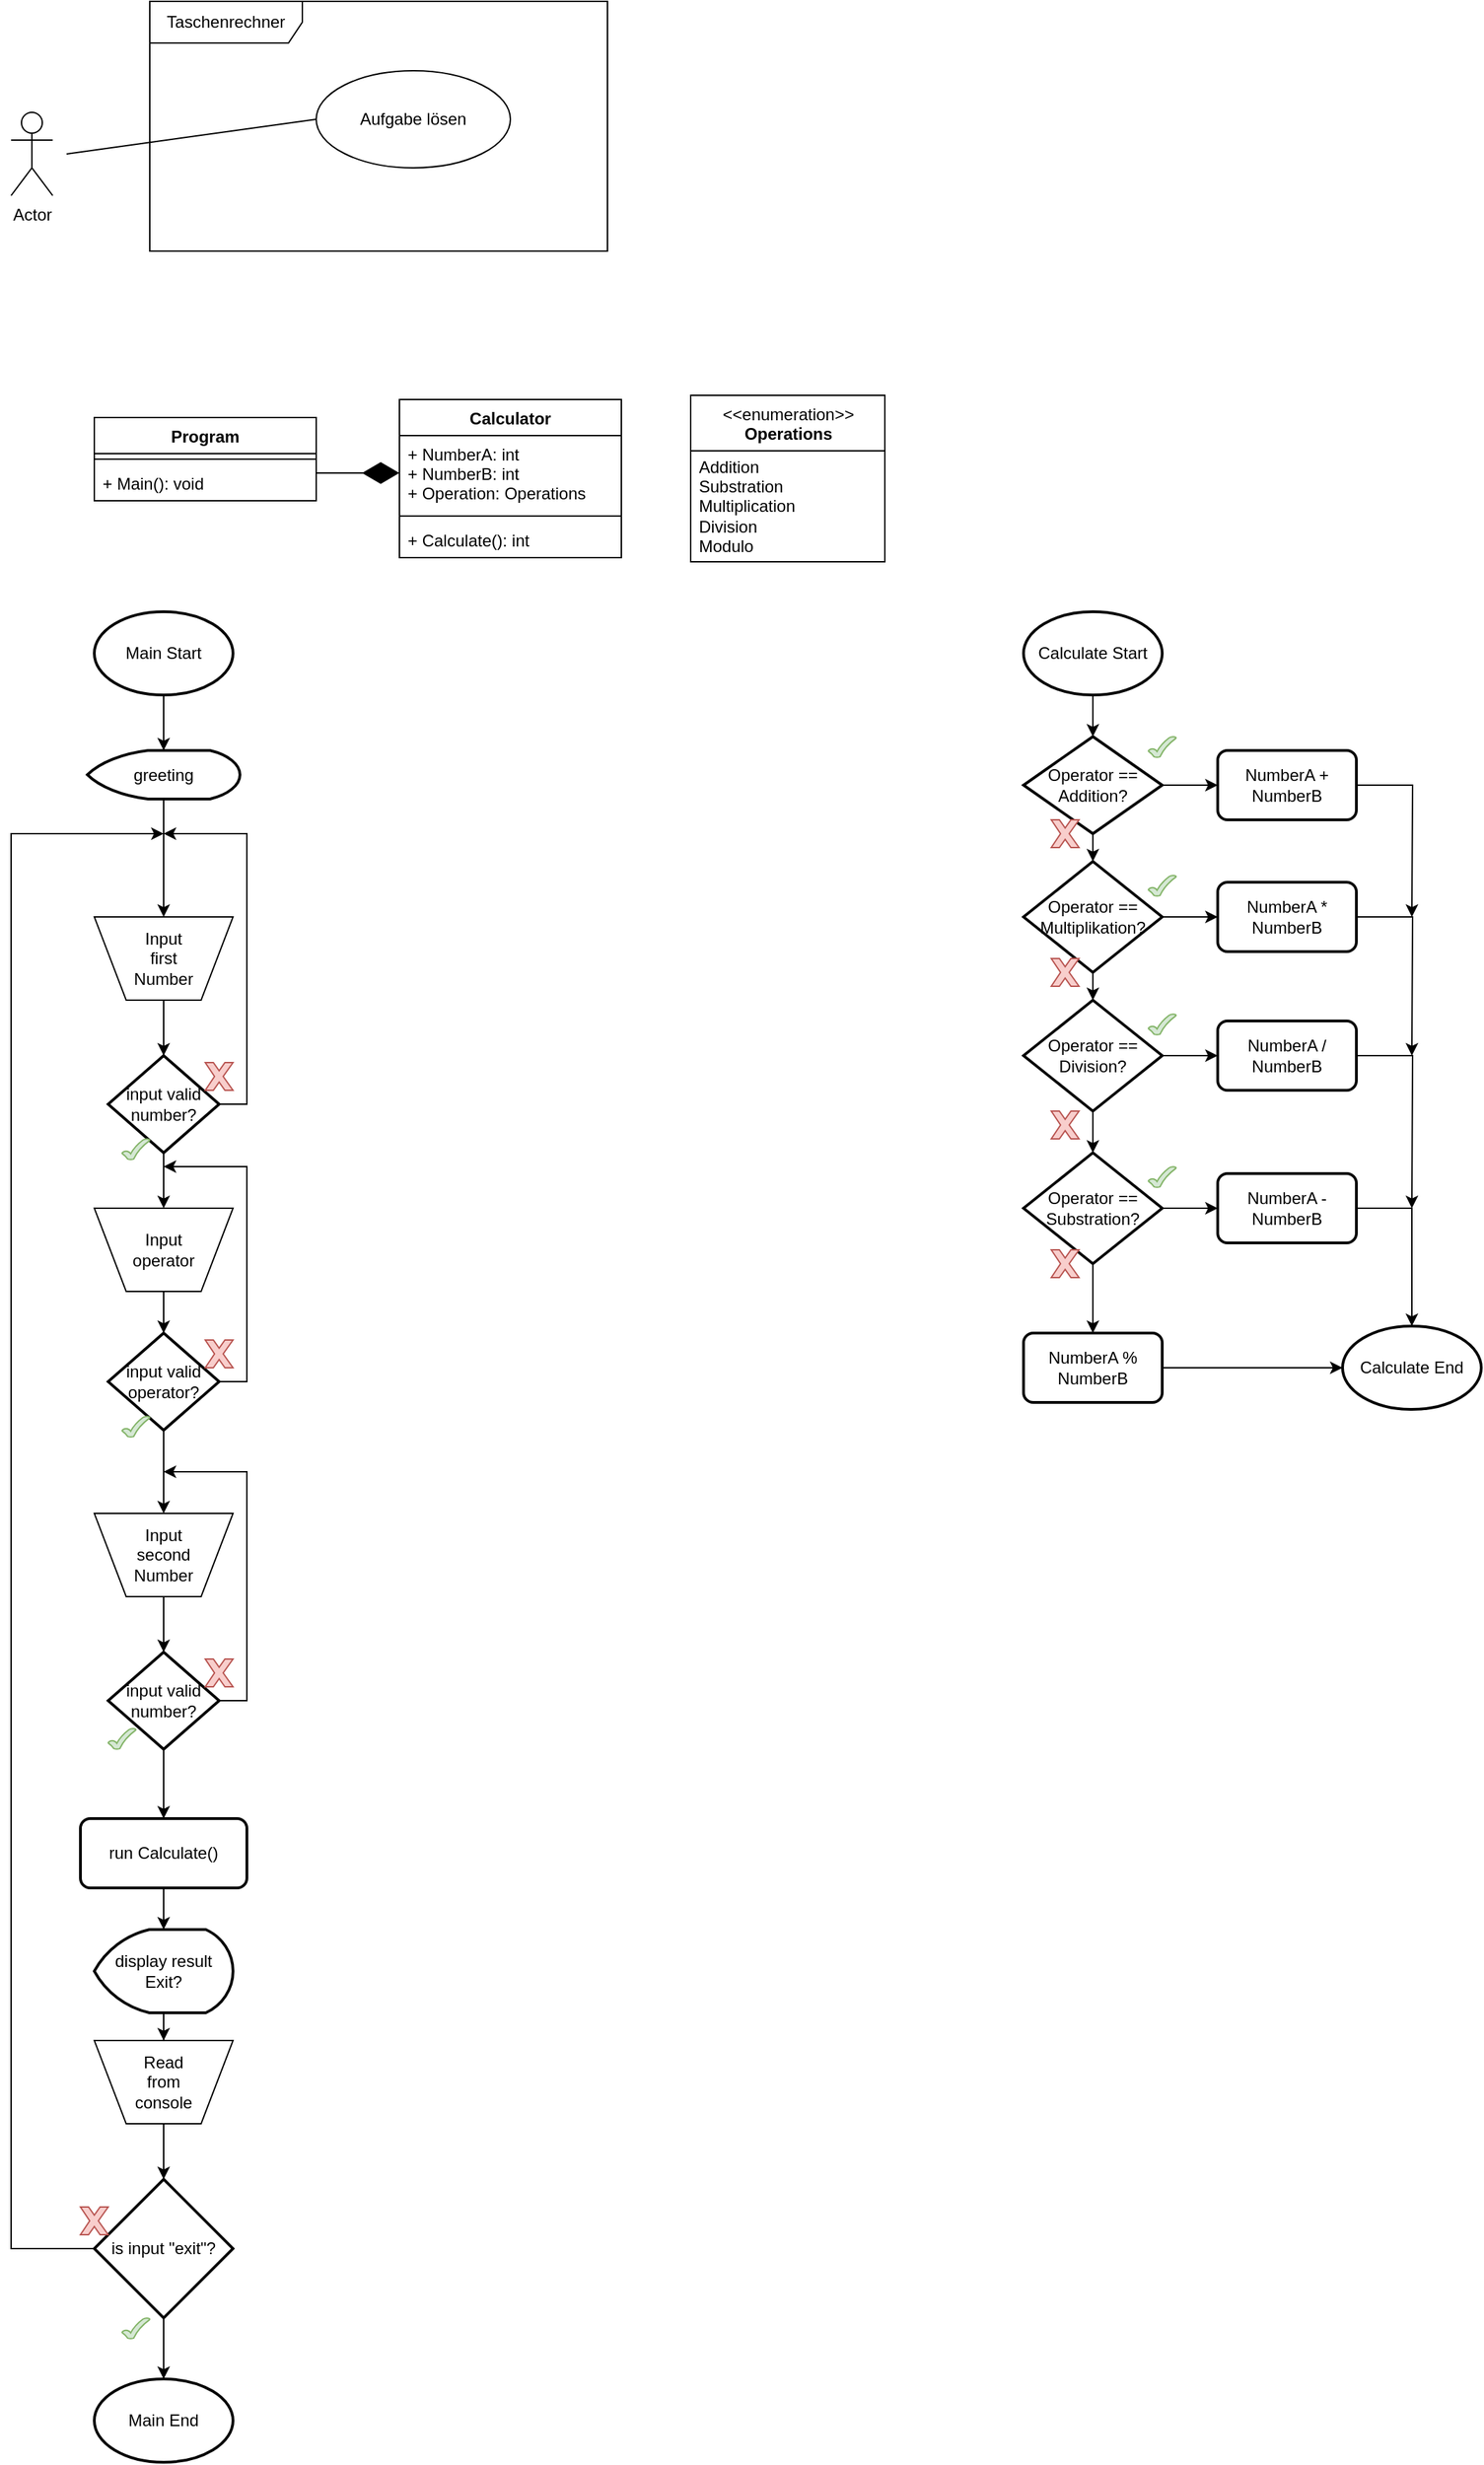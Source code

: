 <mxfile version="13.9.2"><diagram id="DN5PnQtgJyvdgQHEVj00" name="Page-1"><mxGraphModel dx="1422" dy="838" grid="1" gridSize="10" guides="1" tooltips="1" connect="1" arrows="1" fold="1" page="1" pageScale="1" pageWidth="827" pageHeight="1169" math="0" shadow="0"><root><mxCell id="0"/><mxCell id="1" parent="0"/><mxCell id="15TJ5URGpoKuPZ21Jor3-1" value="Taschenrechner" style="shape=umlFrame;whiteSpace=wrap;html=1;width=110;height=30;" vertex="1" parent="1"><mxGeometry x="270" y="40" width="330" height="180" as="geometry"/></mxCell><mxCell id="15TJ5URGpoKuPZ21Jor3-2" value="Actor" style="shape=umlActor;verticalLabelPosition=bottom;verticalAlign=top;html=1;" vertex="1" parent="1"><mxGeometry x="170" y="120" width="30" height="60" as="geometry"/></mxCell><mxCell id="15TJ5URGpoKuPZ21Jor3-3" value="Aufgabe lösen" style="ellipse;whiteSpace=wrap;html=1;" vertex="1" parent="1"><mxGeometry x="390" y="90" width="140" height="70" as="geometry"/></mxCell><mxCell id="15TJ5URGpoKuPZ21Jor3-4" value="" style="endArrow=none;html=1;entryX=0;entryY=0.5;entryDx=0;entryDy=0;" edge="1" parent="1" target="15TJ5URGpoKuPZ21Jor3-3"><mxGeometry width="50" height="50" relative="1" as="geometry"><mxPoint x="210" y="150" as="sourcePoint"/><mxPoint x="530" y="250" as="targetPoint"/></mxGeometry></mxCell><mxCell id="15TJ5URGpoKuPZ21Jor3-5" value="Program" style="swimlane;fontStyle=1;align=center;verticalAlign=top;childLayout=stackLayout;horizontal=1;startSize=26;horizontalStack=0;resizeParent=1;resizeParentMax=0;resizeLast=0;collapsible=1;marginBottom=0;" vertex="1" parent="1"><mxGeometry x="230" y="340" width="160" height="60" as="geometry"/></mxCell><mxCell id="15TJ5URGpoKuPZ21Jor3-7" value="" style="line;strokeWidth=1;fillColor=none;align=left;verticalAlign=middle;spacingTop=-1;spacingLeft=3;spacingRight=3;rotatable=0;labelPosition=right;points=[];portConstraint=eastwest;" vertex="1" parent="15TJ5URGpoKuPZ21Jor3-5"><mxGeometry y="26" width="160" height="8" as="geometry"/></mxCell><mxCell id="15TJ5URGpoKuPZ21Jor3-8" value="+ Main(): void" style="text;strokeColor=none;fillColor=none;align=left;verticalAlign=top;spacingLeft=4;spacingRight=4;overflow=hidden;rotatable=0;points=[[0,0.5],[1,0.5]];portConstraint=eastwest;" vertex="1" parent="15TJ5URGpoKuPZ21Jor3-5"><mxGeometry y="34" width="160" height="26" as="geometry"/></mxCell><mxCell id="15TJ5URGpoKuPZ21Jor3-9" value="Calculator" style="swimlane;fontStyle=1;align=center;verticalAlign=top;childLayout=stackLayout;horizontal=1;startSize=26;horizontalStack=0;resizeParent=1;resizeParentMax=0;resizeLast=0;collapsible=1;marginBottom=0;" vertex="1" parent="1"><mxGeometry x="450" y="327" width="160" height="114" as="geometry"/></mxCell><mxCell id="15TJ5URGpoKuPZ21Jor3-10" value="+ NumberA: int&#xA;+ NumberB: int&#xA;+ Operation: Operations" style="text;strokeColor=none;fillColor=none;align=left;verticalAlign=top;spacingLeft=4;spacingRight=4;overflow=hidden;rotatable=0;points=[[0,0.5],[1,0.5]];portConstraint=eastwest;" vertex="1" parent="15TJ5URGpoKuPZ21Jor3-9"><mxGeometry y="26" width="160" height="54" as="geometry"/></mxCell><mxCell id="15TJ5URGpoKuPZ21Jor3-11" value="" style="line;strokeWidth=1;fillColor=none;align=left;verticalAlign=middle;spacingTop=-1;spacingLeft=3;spacingRight=3;rotatable=0;labelPosition=right;points=[];portConstraint=eastwest;" vertex="1" parent="15TJ5URGpoKuPZ21Jor3-9"><mxGeometry y="80" width="160" height="8" as="geometry"/></mxCell><mxCell id="15TJ5URGpoKuPZ21Jor3-12" value="+ Calculate(): int" style="text;strokeColor=none;fillColor=none;align=left;verticalAlign=top;spacingLeft=4;spacingRight=4;overflow=hidden;rotatable=0;points=[[0,0.5],[1,0.5]];portConstraint=eastwest;" vertex="1" parent="15TJ5URGpoKuPZ21Jor3-9"><mxGeometry y="88" width="160" height="26" as="geometry"/></mxCell><mxCell id="15TJ5URGpoKuPZ21Jor3-13" value="&amp;lt;&amp;lt;enumeration&amp;gt;&amp;gt;&lt;br&gt;&lt;b&gt;Operations&lt;/b&gt;" style="swimlane;fontStyle=0;align=center;verticalAlign=top;childLayout=stackLayout;horizontal=1;startSize=40;horizontalStack=0;resizeParent=1;resizeParentMax=0;resizeLast=0;collapsible=0;marginBottom=0;html=1;" vertex="1" parent="1"><mxGeometry x="660" y="324" width="140" height="120" as="geometry"/></mxCell><mxCell id="15TJ5URGpoKuPZ21Jor3-14" value="&lt;div&gt;Addition&lt;/div&gt;&lt;div&gt;Substration&lt;/div&gt;&lt;div&gt;Multiplication&lt;/div&gt;&lt;div&gt;Division&lt;/div&gt;&lt;div&gt;Modulo&lt;br&gt;&lt;/div&gt;" style="text;html=1;strokeColor=none;fillColor=none;align=left;verticalAlign=middle;spacingLeft=4;spacingRight=4;overflow=hidden;rotatable=0;points=[[0,0.5],[1,0.5]];portConstraint=eastwest;" vertex="1" parent="15TJ5URGpoKuPZ21Jor3-13"><mxGeometry y="40" width="140" height="80" as="geometry"/></mxCell><mxCell id="15TJ5URGpoKuPZ21Jor3-15" value="" style="endArrow=diamondThin;endFill=1;endSize=24;html=1;" edge="1" parent="1"><mxGeometry width="160" relative="1" as="geometry"><mxPoint x="390" y="380" as="sourcePoint"/><mxPoint x="450" y="380" as="targetPoint"/></mxGeometry></mxCell><mxCell id="15TJ5URGpoKuPZ21Jor3-16" value="Main Start" style="strokeWidth=2;html=1;shape=mxgraph.flowchart.start_1;whiteSpace=wrap;" vertex="1" parent="1"><mxGeometry x="230" y="480" width="100" height="60" as="geometry"/></mxCell><mxCell id="15TJ5URGpoKuPZ21Jor3-17" value="Main End" style="strokeWidth=2;html=1;shape=mxgraph.flowchart.start_1;whiteSpace=wrap;" vertex="1" parent="1"><mxGeometry x="230" y="1754" width="100" height="60" as="geometry"/></mxCell><mxCell id="15TJ5URGpoKuPZ21Jor3-22" style="edgeStyle=orthogonalEdgeStyle;rounded=0;orthogonalLoop=1;jettySize=auto;html=1;entryX=0.5;entryY=0;entryDx=0;entryDy=0;" edge="1" parent="1" source="15TJ5URGpoKuPZ21Jor3-18" target="15TJ5URGpoKuPZ21Jor3-20"><mxGeometry relative="1" as="geometry"/></mxCell><mxCell id="15TJ5URGpoKuPZ21Jor3-18" value="greeting" style="strokeWidth=2;html=1;shape=mxgraph.flowchart.display;whiteSpace=wrap;" vertex="1" parent="1"><mxGeometry x="225" y="580" width="110" height="35" as="geometry"/></mxCell><mxCell id="15TJ5URGpoKuPZ21Jor3-19" value="" style="endArrow=classic;html=1;exitX=0.5;exitY=1;exitDx=0;exitDy=0;exitPerimeter=0;entryX=0.5;entryY=0;entryDx=0;entryDy=0;entryPerimeter=0;" edge="1" parent="1" source="15TJ5URGpoKuPZ21Jor3-16" target="15TJ5URGpoKuPZ21Jor3-18"><mxGeometry width="50" height="50" relative="1" as="geometry"><mxPoint x="460" y="660" as="sourcePoint"/><mxPoint x="510" y="610" as="targetPoint"/></mxGeometry></mxCell><mxCell id="15TJ5URGpoKuPZ21Jor3-78" style="edgeStyle=orthogonalEdgeStyle;rounded=0;orthogonalLoop=1;jettySize=auto;html=1;exitX=0.5;exitY=1;exitDx=0;exitDy=0;entryX=0.5;entryY=0;entryDx=0;entryDy=0;entryPerimeter=0;" edge="1" parent="1" source="15TJ5URGpoKuPZ21Jor3-20" target="15TJ5URGpoKuPZ21Jor3-72"><mxGeometry relative="1" as="geometry"/></mxCell><mxCell id="15TJ5URGpoKuPZ21Jor3-20" value="" style="verticalLabelPosition=bottom;verticalAlign=top;html=1;shape=trapezoid;perimeter=trapezoidPerimeter;whiteSpace=wrap;size=0.23;arcSize=10;flipV=1;" vertex="1" parent="1"><mxGeometry x="230" y="700" width="100" height="60" as="geometry"/></mxCell><mxCell id="15TJ5URGpoKuPZ21Jor3-21" value="Input first Number" style="text;html=1;strokeColor=none;fillColor=none;align=center;verticalAlign=middle;whiteSpace=wrap;rounded=0;" vertex="1" parent="1"><mxGeometry x="260" y="720" width="40" height="20" as="geometry"/></mxCell><mxCell id="15TJ5URGpoKuPZ21Jor3-83" style="edgeStyle=orthogonalEdgeStyle;rounded=0;orthogonalLoop=1;jettySize=auto;html=1;exitX=0.5;exitY=1;exitDx=0;exitDy=0;entryX=0.5;entryY=0;entryDx=0;entryDy=0;entryPerimeter=0;" edge="1" parent="1" source="15TJ5URGpoKuPZ21Jor3-25" target="15TJ5URGpoKuPZ21Jor3-80"><mxGeometry relative="1" as="geometry"/></mxCell><mxCell id="15TJ5URGpoKuPZ21Jor3-25" value="" style="verticalLabelPosition=bottom;verticalAlign=top;html=1;shape=trapezoid;perimeter=trapezoidPerimeter;whiteSpace=wrap;size=0.23;arcSize=10;flipV=1;" vertex="1" parent="1"><mxGeometry x="230" y="910" width="100" height="60" as="geometry"/></mxCell><mxCell id="15TJ5URGpoKuPZ21Jor3-26" value="&lt;div&gt;Input operator&lt;/div&gt;" style="text;html=1;strokeColor=none;fillColor=none;align=center;verticalAlign=middle;whiteSpace=wrap;rounded=0;" vertex="1" parent="1"><mxGeometry x="260" y="930" width="40" height="20" as="geometry"/></mxCell><mxCell id="15TJ5URGpoKuPZ21Jor3-32" style="edgeStyle=orthogonalEdgeStyle;rounded=0;orthogonalLoop=1;jettySize=auto;html=1;exitX=0.5;exitY=1;exitDx=0;exitDy=0;entryX=0.5;entryY=0;entryDx=0;entryDy=0;entryPerimeter=0;" edge="1" parent="1" source="15TJ5URGpoKuPZ21Jor3-29" target="15TJ5URGpoKuPZ21Jor3-31"><mxGeometry relative="1" as="geometry"/></mxCell><mxCell id="15TJ5URGpoKuPZ21Jor3-29" value="run Calculate()" style="rounded=1;whiteSpace=wrap;html=1;absoluteArcSize=1;arcSize=14;strokeWidth=2;" vertex="1" parent="1"><mxGeometry x="220" y="1350" width="120" height="50" as="geometry"/></mxCell><mxCell id="15TJ5URGpoKuPZ21Jor3-97" style="edgeStyle=orthogonalEdgeStyle;rounded=0;orthogonalLoop=1;jettySize=auto;html=1;exitX=0.5;exitY=1;exitDx=0;exitDy=0;exitPerimeter=0;" edge="1" parent="1" source="15TJ5URGpoKuPZ21Jor3-31" target="15TJ5URGpoKuPZ21Jor3-95"><mxGeometry relative="1" as="geometry"/></mxCell><mxCell id="15TJ5URGpoKuPZ21Jor3-31" value="&lt;div&gt;display result&lt;/div&gt;&lt;div&gt;Exit?&lt;/div&gt;" style="strokeWidth=2;html=1;shape=mxgraph.flowchart.display;whiteSpace=wrap;" vertex="1" parent="1"><mxGeometry x="230" y="1430" width="100" height="60" as="geometry"/></mxCell><mxCell id="15TJ5URGpoKuPZ21Jor3-36" style="edgeStyle=orthogonalEdgeStyle;rounded=0;orthogonalLoop=1;jettySize=auto;html=1;exitX=0.5;exitY=1;exitDx=0;exitDy=0;exitPerimeter=0;entryX=0.5;entryY=0;entryDx=0;entryDy=0;entryPerimeter=0;" edge="1" parent="1" source="15TJ5URGpoKuPZ21Jor3-34" target="15TJ5URGpoKuPZ21Jor3-35"><mxGeometry relative="1" as="geometry"/></mxCell><mxCell id="15TJ5URGpoKuPZ21Jor3-34" value="Calculate Start" style="strokeWidth=2;html=1;shape=mxgraph.flowchart.start_1;whiteSpace=wrap;" vertex="1" parent="1"><mxGeometry x="900" y="480" width="100" height="60" as="geometry"/></mxCell><mxCell id="15TJ5URGpoKuPZ21Jor3-42" style="edgeStyle=orthogonalEdgeStyle;rounded=0;orthogonalLoop=1;jettySize=auto;html=1;exitX=0.5;exitY=1;exitDx=0;exitDy=0;exitPerimeter=0;entryX=0.5;entryY=0;entryDx=0;entryDy=0;entryPerimeter=0;" edge="1" parent="1" source="15TJ5URGpoKuPZ21Jor3-35" target="15TJ5URGpoKuPZ21Jor3-38"><mxGeometry relative="1" as="geometry"/></mxCell><mxCell id="15TJ5URGpoKuPZ21Jor3-57" style="edgeStyle=orthogonalEdgeStyle;rounded=0;orthogonalLoop=1;jettySize=auto;html=1;exitX=1;exitY=0.5;exitDx=0;exitDy=0;exitPerimeter=0;entryX=0;entryY=0.5;entryDx=0;entryDy=0;" edge="1" parent="1" source="15TJ5URGpoKuPZ21Jor3-35" target="15TJ5URGpoKuPZ21Jor3-56"><mxGeometry relative="1" as="geometry"/></mxCell><mxCell id="15TJ5URGpoKuPZ21Jor3-35" value="Operator == Addition?" style="strokeWidth=2;html=1;shape=mxgraph.flowchart.decision;whiteSpace=wrap;" vertex="1" parent="1"><mxGeometry x="900" y="570" width="100" height="70" as="geometry"/></mxCell><mxCell id="15TJ5URGpoKuPZ21Jor3-43" style="edgeStyle=orthogonalEdgeStyle;rounded=0;orthogonalLoop=1;jettySize=auto;html=1;exitX=0.5;exitY=1;exitDx=0;exitDy=0;exitPerimeter=0;entryX=0.5;entryY=0;entryDx=0;entryDy=0;entryPerimeter=0;" edge="1" parent="1" source="15TJ5URGpoKuPZ21Jor3-38" target="15TJ5URGpoKuPZ21Jor3-39"><mxGeometry relative="1" as="geometry"/></mxCell><mxCell id="15TJ5URGpoKuPZ21Jor3-61" style="edgeStyle=orthogonalEdgeStyle;rounded=0;orthogonalLoop=1;jettySize=auto;html=1;exitX=1;exitY=0.5;exitDx=0;exitDy=0;exitPerimeter=0;entryX=0;entryY=0.5;entryDx=0;entryDy=0;" edge="1" parent="1" source="15TJ5URGpoKuPZ21Jor3-38" target="15TJ5URGpoKuPZ21Jor3-54"><mxGeometry relative="1" as="geometry"/></mxCell><mxCell id="15TJ5URGpoKuPZ21Jor3-38" value="Operator == Multiplikation?" style="strokeWidth=2;html=1;shape=mxgraph.flowchart.decision;whiteSpace=wrap;" vertex="1" parent="1"><mxGeometry x="900" y="660" width="100" height="80" as="geometry"/></mxCell><mxCell id="15TJ5URGpoKuPZ21Jor3-44" style="edgeStyle=orthogonalEdgeStyle;rounded=0;orthogonalLoop=1;jettySize=auto;html=1;exitX=0.5;exitY=1;exitDx=0;exitDy=0;exitPerimeter=0;entryX=0.5;entryY=0;entryDx=0;entryDy=0;entryPerimeter=0;" edge="1" parent="1" source="15TJ5URGpoKuPZ21Jor3-39" target="15TJ5URGpoKuPZ21Jor3-40"><mxGeometry relative="1" as="geometry"/></mxCell><mxCell id="15TJ5URGpoKuPZ21Jor3-62" style="edgeStyle=orthogonalEdgeStyle;rounded=0;orthogonalLoop=1;jettySize=auto;html=1;exitX=1;exitY=0.5;exitDx=0;exitDy=0;exitPerimeter=0;entryX=0;entryY=0.5;entryDx=0;entryDy=0;" edge="1" parent="1" source="15TJ5URGpoKuPZ21Jor3-39" target="15TJ5URGpoKuPZ21Jor3-58"><mxGeometry relative="1" as="geometry"/></mxCell><mxCell id="15TJ5URGpoKuPZ21Jor3-39" value="Operator == Division?" style="strokeWidth=2;html=1;shape=mxgraph.flowchart.decision;whiteSpace=wrap;" vertex="1" parent="1"><mxGeometry x="900" y="760" width="100" height="80" as="geometry"/></mxCell><mxCell id="15TJ5URGpoKuPZ21Jor3-63" style="edgeStyle=orthogonalEdgeStyle;rounded=0;orthogonalLoop=1;jettySize=auto;html=1;exitX=1;exitY=0.5;exitDx=0;exitDy=0;exitPerimeter=0;entryX=0;entryY=0.5;entryDx=0;entryDy=0;" edge="1" parent="1" source="15TJ5URGpoKuPZ21Jor3-40" target="15TJ5URGpoKuPZ21Jor3-59"><mxGeometry relative="1" as="geometry"/></mxCell><mxCell id="15TJ5URGpoKuPZ21Jor3-64" style="edgeStyle=orthogonalEdgeStyle;rounded=0;orthogonalLoop=1;jettySize=auto;html=1;exitX=0.5;exitY=1;exitDx=0;exitDy=0;exitPerimeter=0;entryX=0.5;entryY=0;entryDx=0;entryDy=0;" edge="1" parent="1" source="15TJ5URGpoKuPZ21Jor3-40" target="15TJ5URGpoKuPZ21Jor3-60"><mxGeometry relative="1" as="geometry"/></mxCell><mxCell id="15TJ5URGpoKuPZ21Jor3-40" value="Operator == Substration?" style="strokeWidth=2;html=1;shape=mxgraph.flowchart.decision;whiteSpace=wrap;" vertex="1" parent="1"><mxGeometry x="900" y="870" width="100" height="80" as="geometry"/></mxCell><mxCell id="15TJ5URGpoKuPZ21Jor3-45" value="" style="verticalLabelPosition=bottom;verticalAlign=top;html=1;shape=mxgraph.basic.tick;fillColor=#d5e8d4;strokeColor=#82b366;" vertex="1" parent="1"><mxGeometry x="990" y="570" width="20" height="15" as="geometry"/></mxCell><mxCell id="15TJ5URGpoKuPZ21Jor3-46" value="" style="verticalLabelPosition=bottom;verticalAlign=top;html=1;shape=mxgraph.basic.tick;fillColor=#d5e8d4;strokeColor=#82b366;" vertex="1" parent="1"><mxGeometry x="990" y="670" width="20" height="15" as="geometry"/></mxCell><mxCell id="15TJ5URGpoKuPZ21Jor3-47" value="" style="verticalLabelPosition=bottom;verticalAlign=top;html=1;shape=mxgraph.basic.tick;fillColor=#d5e8d4;strokeColor=#82b366;" vertex="1" parent="1"><mxGeometry x="990" y="770" width="20" height="15" as="geometry"/></mxCell><mxCell id="15TJ5URGpoKuPZ21Jor3-48" value="" style="verticalLabelPosition=bottom;verticalAlign=top;html=1;shape=mxgraph.basic.tick;fillColor=#d5e8d4;strokeColor=#82b366;" vertex="1" parent="1"><mxGeometry x="990" y="880" width="20" height="15" as="geometry"/></mxCell><mxCell id="15TJ5URGpoKuPZ21Jor3-49" value="" style="verticalLabelPosition=bottom;verticalAlign=top;html=1;shape=mxgraph.basic.x;fillColor=#f8cecc;strokeColor=#b85450;" vertex="1" parent="1"><mxGeometry x="920" y="630" width="20" height="20" as="geometry"/></mxCell><mxCell id="15TJ5URGpoKuPZ21Jor3-50" value="" style="verticalLabelPosition=bottom;verticalAlign=top;html=1;shape=mxgraph.basic.x;fillColor=#f8cecc;strokeColor=#b85450;" vertex="1" parent="1"><mxGeometry x="920" y="730" width="20" height="20" as="geometry"/></mxCell><mxCell id="15TJ5URGpoKuPZ21Jor3-51" value="" style="verticalLabelPosition=bottom;verticalAlign=top;html=1;shape=mxgraph.basic.x;fillColor=#f8cecc;strokeColor=#b85450;" vertex="1" parent="1"><mxGeometry x="920" y="840" width="20" height="20" as="geometry"/></mxCell><mxCell id="15TJ5URGpoKuPZ21Jor3-52" value="" style="verticalLabelPosition=bottom;verticalAlign=top;html=1;shape=mxgraph.basic.x;fillColor=#f8cecc;strokeColor=#b85450;" vertex="1" parent="1"><mxGeometry x="920" y="940" width="20" height="20" as="geometry"/></mxCell><mxCell id="15TJ5URGpoKuPZ21Jor3-68" style="edgeStyle=orthogonalEdgeStyle;rounded=0;orthogonalLoop=1;jettySize=auto;html=1;exitX=1;exitY=0.5;exitDx=0;exitDy=0;" edge="1" parent="1" source="15TJ5URGpoKuPZ21Jor3-54"><mxGeometry relative="1" as="geometry"><mxPoint x="1180" y="800" as="targetPoint"/></mxGeometry></mxCell><mxCell id="15TJ5URGpoKuPZ21Jor3-54" value="NumberA * NumberB" style="rounded=1;whiteSpace=wrap;html=1;absoluteArcSize=1;arcSize=14;strokeWidth=2;" vertex="1" parent="1"><mxGeometry x="1040" y="675" width="100" height="50" as="geometry"/></mxCell><mxCell id="15TJ5URGpoKuPZ21Jor3-67" style="edgeStyle=orthogonalEdgeStyle;rounded=0;orthogonalLoop=1;jettySize=auto;html=1;exitX=1;exitY=0.5;exitDx=0;exitDy=0;" edge="1" parent="1" source="15TJ5URGpoKuPZ21Jor3-56"><mxGeometry relative="1" as="geometry"><mxPoint x="1180" y="700" as="targetPoint"/></mxGeometry></mxCell><mxCell id="15TJ5URGpoKuPZ21Jor3-56" value="NumberA + NumberB" style="rounded=1;whiteSpace=wrap;html=1;absoluteArcSize=1;arcSize=14;strokeWidth=2;" vertex="1" parent="1"><mxGeometry x="1040" y="580" width="100" height="50" as="geometry"/></mxCell><mxCell id="15TJ5URGpoKuPZ21Jor3-69" style="edgeStyle=orthogonalEdgeStyle;rounded=0;orthogonalLoop=1;jettySize=auto;html=1;exitX=1;exitY=0.5;exitDx=0;exitDy=0;" edge="1" parent="1" source="15TJ5URGpoKuPZ21Jor3-58"><mxGeometry relative="1" as="geometry"><mxPoint x="1180" y="910" as="targetPoint"/></mxGeometry></mxCell><mxCell id="15TJ5URGpoKuPZ21Jor3-58" value="NumberA / NumberB" style="rounded=1;whiteSpace=wrap;html=1;absoluteArcSize=1;arcSize=14;strokeWidth=2;" vertex="1" parent="1"><mxGeometry x="1040" y="775" width="100" height="50" as="geometry"/></mxCell><mxCell id="15TJ5URGpoKuPZ21Jor3-70" style="edgeStyle=orthogonalEdgeStyle;rounded=0;orthogonalLoop=1;jettySize=auto;html=1;exitX=1;exitY=0.5;exitDx=0;exitDy=0;entryX=0.5;entryY=0;entryDx=0;entryDy=0;entryPerimeter=0;" edge="1" parent="1" source="15TJ5URGpoKuPZ21Jor3-59" target="15TJ5URGpoKuPZ21Jor3-66"><mxGeometry relative="1" as="geometry"><mxPoint x="1180" y="1010" as="targetPoint"/></mxGeometry></mxCell><mxCell id="15TJ5URGpoKuPZ21Jor3-59" value="NumberA - NumberB" style="rounded=1;whiteSpace=wrap;html=1;absoluteArcSize=1;arcSize=14;strokeWidth=2;" vertex="1" parent="1"><mxGeometry x="1040" y="885" width="100" height="50" as="geometry"/></mxCell><mxCell id="15TJ5URGpoKuPZ21Jor3-71" style="edgeStyle=orthogonalEdgeStyle;rounded=0;orthogonalLoop=1;jettySize=auto;html=1;exitX=1;exitY=0.5;exitDx=0;exitDy=0;entryX=0;entryY=0.5;entryDx=0;entryDy=0;entryPerimeter=0;" edge="1" parent="1" source="15TJ5URGpoKuPZ21Jor3-60" target="15TJ5URGpoKuPZ21Jor3-66"><mxGeometry relative="1" as="geometry"/></mxCell><mxCell id="15TJ5URGpoKuPZ21Jor3-60" value="NumberA % NumberB" style="rounded=1;whiteSpace=wrap;html=1;absoluteArcSize=1;arcSize=14;strokeWidth=2;" vertex="1" parent="1"><mxGeometry x="900" y="1000" width="100" height="50" as="geometry"/></mxCell><mxCell id="15TJ5URGpoKuPZ21Jor3-66" value="Calculate End" style="strokeWidth=2;html=1;shape=mxgraph.flowchart.start_1;whiteSpace=wrap;" vertex="1" parent="1"><mxGeometry x="1130" y="995" width="100" height="60" as="geometry"/></mxCell><mxCell id="15TJ5URGpoKuPZ21Jor3-77" style="edgeStyle=orthogonalEdgeStyle;rounded=0;orthogonalLoop=1;jettySize=auto;html=1;exitX=1;exitY=0.5;exitDx=0;exitDy=0;exitPerimeter=0;" edge="1" parent="1" source="15TJ5URGpoKuPZ21Jor3-72"><mxGeometry relative="1" as="geometry"><mxPoint x="280" y="640" as="targetPoint"/><Array as="points"><mxPoint x="340" y="835"/><mxPoint x="340" y="640"/><mxPoint x="300" y="640"/></Array></mxGeometry></mxCell><mxCell id="15TJ5URGpoKuPZ21Jor3-79" style="edgeStyle=orthogonalEdgeStyle;rounded=0;orthogonalLoop=1;jettySize=auto;html=1;exitX=0.5;exitY=1;exitDx=0;exitDy=0;exitPerimeter=0;entryX=0.5;entryY=0;entryDx=0;entryDy=0;" edge="1" parent="1" source="15TJ5URGpoKuPZ21Jor3-72" target="15TJ5URGpoKuPZ21Jor3-25"><mxGeometry relative="1" as="geometry"/></mxCell><mxCell id="15TJ5URGpoKuPZ21Jor3-72" value="input valid number?" style="strokeWidth=2;html=1;shape=mxgraph.flowchart.decision;whiteSpace=wrap;" vertex="1" parent="1"><mxGeometry x="240" y="800" width="80" height="70" as="geometry"/></mxCell><mxCell id="15TJ5URGpoKuPZ21Jor3-73" value="" style="verticalLabelPosition=bottom;verticalAlign=top;html=1;shape=mxgraph.basic.tick;fillColor=#d5e8d4;strokeColor=#82b366;" vertex="1" parent="1"><mxGeometry x="250" y="860" width="20" height="15" as="geometry"/></mxCell><mxCell id="15TJ5URGpoKuPZ21Jor3-74" value="" style="verticalLabelPosition=bottom;verticalAlign=top;html=1;shape=mxgraph.basic.x;fillColor=#f8cecc;strokeColor=#b85450;" vertex="1" parent="1"><mxGeometry x="310" y="805" width="20" height="20" as="geometry"/></mxCell><mxCell id="15TJ5URGpoKuPZ21Jor3-84" style="edgeStyle=orthogonalEdgeStyle;rounded=0;orthogonalLoop=1;jettySize=auto;html=1;exitX=1;exitY=0.5;exitDx=0;exitDy=0;exitPerimeter=0;" edge="1" parent="1" source="15TJ5URGpoKuPZ21Jor3-80"><mxGeometry relative="1" as="geometry"><mxPoint x="280" y="880" as="targetPoint"/><Array as="points"><mxPoint x="340" y="1035"/><mxPoint x="340" y="880"/><mxPoint x="310" y="880"/></Array></mxGeometry></mxCell><mxCell id="15TJ5URGpoKuPZ21Jor3-91" style="edgeStyle=orthogonalEdgeStyle;rounded=0;orthogonalLoop=1;jettySize=auto;html=1;exitX=0.5;exitY=1;exitDx=0;exitDy=0;exitPerimeter=0;entryX=0.5;entryY=0;entryDx=0;entryDy=0;" edge="1" parent="1" source="15TJ5URGpoKuPZ21Jor3-80" target="15TJ5URGpoKuPZ21Jor3-86"><mxGeometry relative="1" as="geometry"/></mxCell><mxCell id="15TJ5URGpoKuPZ21Jor3-80" value="input valid operator?" style="strokeWidth=2;html=1;shape=mxgraph.flowchart.decision;whiteSpace=wrap;" vertex="1" parent="1"><mxGeometry x="240" y="1000" width="80" height="70" as="geometry"/></mxCell><mxCell id="15TJ5URGpoKuPZ21Jor3-81" value="" style="verticalLabelPosition=bottom;verticalAlign=top;html=1;shape=mxgraph.basic.tick;fillColor=#d5e8d4;strokeColor=#82b366;" vertex="1" parent="1"><mxGeometry x="250" y="1060" width="20" height="15" as="geometry"/></mxCell><mxCell id="15TJ5URGpoKuPZ21Jor3-82" value="" style="verticalLabelPosition=bottom;verticalAlign=top;html=1;shape=mxgraph.basic.x;fillColor=#f8cecc;strokeColor=#b85450;" vertex="1" parent="1"><mxGeometry x="310" y="1005" width="20" height="20" as="geometry"/></mxCell><mxCell id="15TJ5URGpoKuPZ21Jor3-85" style="edgeStyle=orthogonalEdgeStyle;rounded=0;orthogonalLoop=1;jettySize=auto;html=1;exitX=0.5;exitY=1;exitDx=0;exitDy=0;entryX=0.5;entryY=0;entryDx=0;entryDy=0;entryPerimeter=0;" edge="1" parent="1" source="15TJ5URGpoKuPZ21Jor3-86" target="15TJ5URGpoKuPZ21Jor3-89"><mxGeometry relative="1" as="geometry"/></mxCell><mxCell id="15TJ5URGpoKuPZ21Jor3-86" value="" style="verticalLabelPosition=bottom;verticalAlign=top;html=1;shape=trapezoid;perimeter=trapezoidPerimeter;whiteSpace=wrap;size=0.23;arcSize=10;flipV=1;" vertex="1" parent="1"><mxGeometry x="230" y="1130" width="100" height="60" as="geometry"/></mxCell><mxCell id="15TJ5URGpoKuPZ21Jor3-87" value="&lt;div&gt;Input second&lt;/div&gt;&lt;div&gt;Number&lt;/div&gt;" style="text;html=1;strokeColor=none;fillColor=none;align=center;verticalAlign=middle;whiteSpace=wrap;rounded=0;" vertex="1" parent="1"><mxGeometry x="260" y="1150" width="40" height="20" as="geometry"/></mxCell><mxCell id="15TJ5URGpoKuPZ21Jor3-88" style="edgeStyle=orthogonalEdgeStyle;rounded=0;orthogonalLoop=1;jettySize=auto;html=1;exitX=1;exitY=0.5;exitDx=0;exitDy=0;exitPerimeter=0;" edge="1" parent="1" source="15TJ5URGpoKuPZ21Jor3-89"><mxGeometry relative="1" as="geometry"><mxPoint x="280" y="1100" as="targetPoint"/><Array as="points"><mxPoint x="340" y="1265"/><mxPoint x="340" y="1100"/><mxPoint x="280" y="1100"/></Array></mxGeometry></mxCell><mxCell id="15TJ5URGpoKuPZ21Jor3-93" style="edgeStyle=orthogonalEdgeStyle;rounded=0;orthogonalLoop=1;jettySize=auto;html=1;exitX=0.5;exitY=1;exitDx=0;exitDy=0;exitPerimeter=0;entryX=0.5;entryY=0;entryDx=0;entryDy=0;" edge="1" parent="1" source="15TJ5URGpoKuPZ21Jor3-89" target="15TJ5URGpoKuPZ21Jor3-29"><mxGeometry relative="1" as="geometry"/></mxCell><mxCell id="15TJ5URGpoKuPZ21Jor3-89" value="input valid number?" style="strokeWidth=2;html=1;shape=mxgraph.flowchart.decision;whiteSpace=wrap;" vertex="1" parent="1"><mxGeometry x="240" y="1230" width="80" height="70" as="geometry"/></mxCell><mxCell id="15TJ5URGpoKuPZ21Jor3-90" value="" style="verticalLabelPosition=bottom;verticalAlign=top;html=1;shape=mxgraph.basic.x;fillColor=#f8cecc;strokeColor=#b85450;" vertex="1" parent="1"><mxGeometry x="310" y="1235" width="20" height="20" as="geometry"/></mxCell><mxCell id="15TJ5URGpoKuPZ21Jor3-92" value="" style="verticalLabelPosition=bottom;verticalAlign=top;html=1;shape=mxgraph.basic.tick;fillColor=#d5e8d4;strokeColor=#82b366;" vertex="1" parent="1"><mxGeometry x="240" y="1285" width="20" height="15" as="geometry"/></mxCell><mxCell id="15TJ5URGpoKuPZ21Jor3-99" style="edgeStyle=orthogonalEdgeStyle;rounded=0;orthogonalLoop=1;jettySize=auto;html=1;exitX=0.5;exitY=1;exitDx=0;exitDy=0;exitPerimeter=0;entryX=0.5;entryY=0;entryDx=0;entryDy=0;entryPerimeter=0;" edge="1" parent="1" source="15TJ5URGpoKuPZ21Jor3-94" target="15TJ5URGpoKuPZ21Jor3-17"><mxGeometry relative="1" as="geometry"/></mxCell><mxCell id="15TJ5URGpoKuPZ21Jor3-100" style="edgeStyle=orthogonalEdgeStyle;rounded=0;orthogonalLoop=1;jettySize=auto;html=1;exitX=0;exitY=0.5;exitDx=0;exitDy=0;exitPerimeter=0;" edge="1" parent="1" source="15TJ5URGpoKuPZ21Jor3-94"><mxGeometry relative="1" as="geometry"><mxPoint x="280" y="640" as="targetPoint"/><Array as="points"><mxPoint x="170" y="1660"/><mxPoint x="170" y="640"/></Array></mxGeometry></mxCell><mxCell id="15TJ5URGpoKuPZ21Jor3-94" value="is input &quot;exit&quot;?" style="strokeWidth=2;html=1;shape=mxgraph.flowchart.decision;whiteSpace=wrap;" vertex="1" parent="1"><mxGeometry x="230" y="1610" width="100" height="100" as="geometry"/></mxCell><mxCell id="15TJ5URGpoKuPZ21Jor3-98" style="edgeStyle=orthogonalEdgeStyle;rounded=0;orthogonalLoop=1;jettySize=auto;html=1;exitX=0.5;exitY=1;exitDx=0;exitDy=0;entryX=0.5;entryY=0;entryDx=0;entryDy=0;entryPerimeter=0;" edge="1" parent="1" source="15TJ5URGpoKuPZ21Jor3-95" target="15TJ5URGpoKuPZ21Jor3-94"><mxGeometry relative="1" as="geometry"/></mxCell><mxCell id="15TJ5URGpoKuPZ21Jor3-95" value="" style="verticalLabelPosition=bottom;verticalAlign=top;html=1;shape=trapezoid;perimeter=trapezoidPerimeter;whiteSpace=wrap;size=0.23;arcSize=10;flipV=1;" vertex="1" parent="1"><mxGeometry x="230" y="1510" width="100" height="60" as="geometry"/></mxCell><mxCell id="15TJ5URGpoKuPZ21Jor3-96" value="Read from console" style="text;html=1;strokeColor=none;fillColor=none;align=center;verticalAlign=middle;whiteSpace=wrap;rounded=0;" vertex="1" parent="1"><mxGeometry x="260" y="1530" width="40" height="20" as="geometry"/></mxCell><mxCell id="15TJ5URGpoKuPZ21Jor3-101" value="" style="verticalLabelPosition=bottom;verticalAlign=top;html=1;shape=mxgraph.basic.x;fillColor=#f8cecc;strokeColor=#b85450;" vertex="1" parent="1"><mxGeometry x="220" y="1630" width="20" height="20" as="geometry"/></mxCell><mxCell id="15TJ5URGpoKuPZ21Jor3-102" value="" style="verticalLabelPosition=bottom;verticalAlign=top;html=1;shape=mxgraph.basic.tick;fillColor=#d5e8d4;strokeColor=#82b366;" vertex="1" parent="1"><mxGeometry x="250" y="1710" width="20" height="15" as="geometry"/></mxCell></root></mxGraphModel></diagram></mxfile>